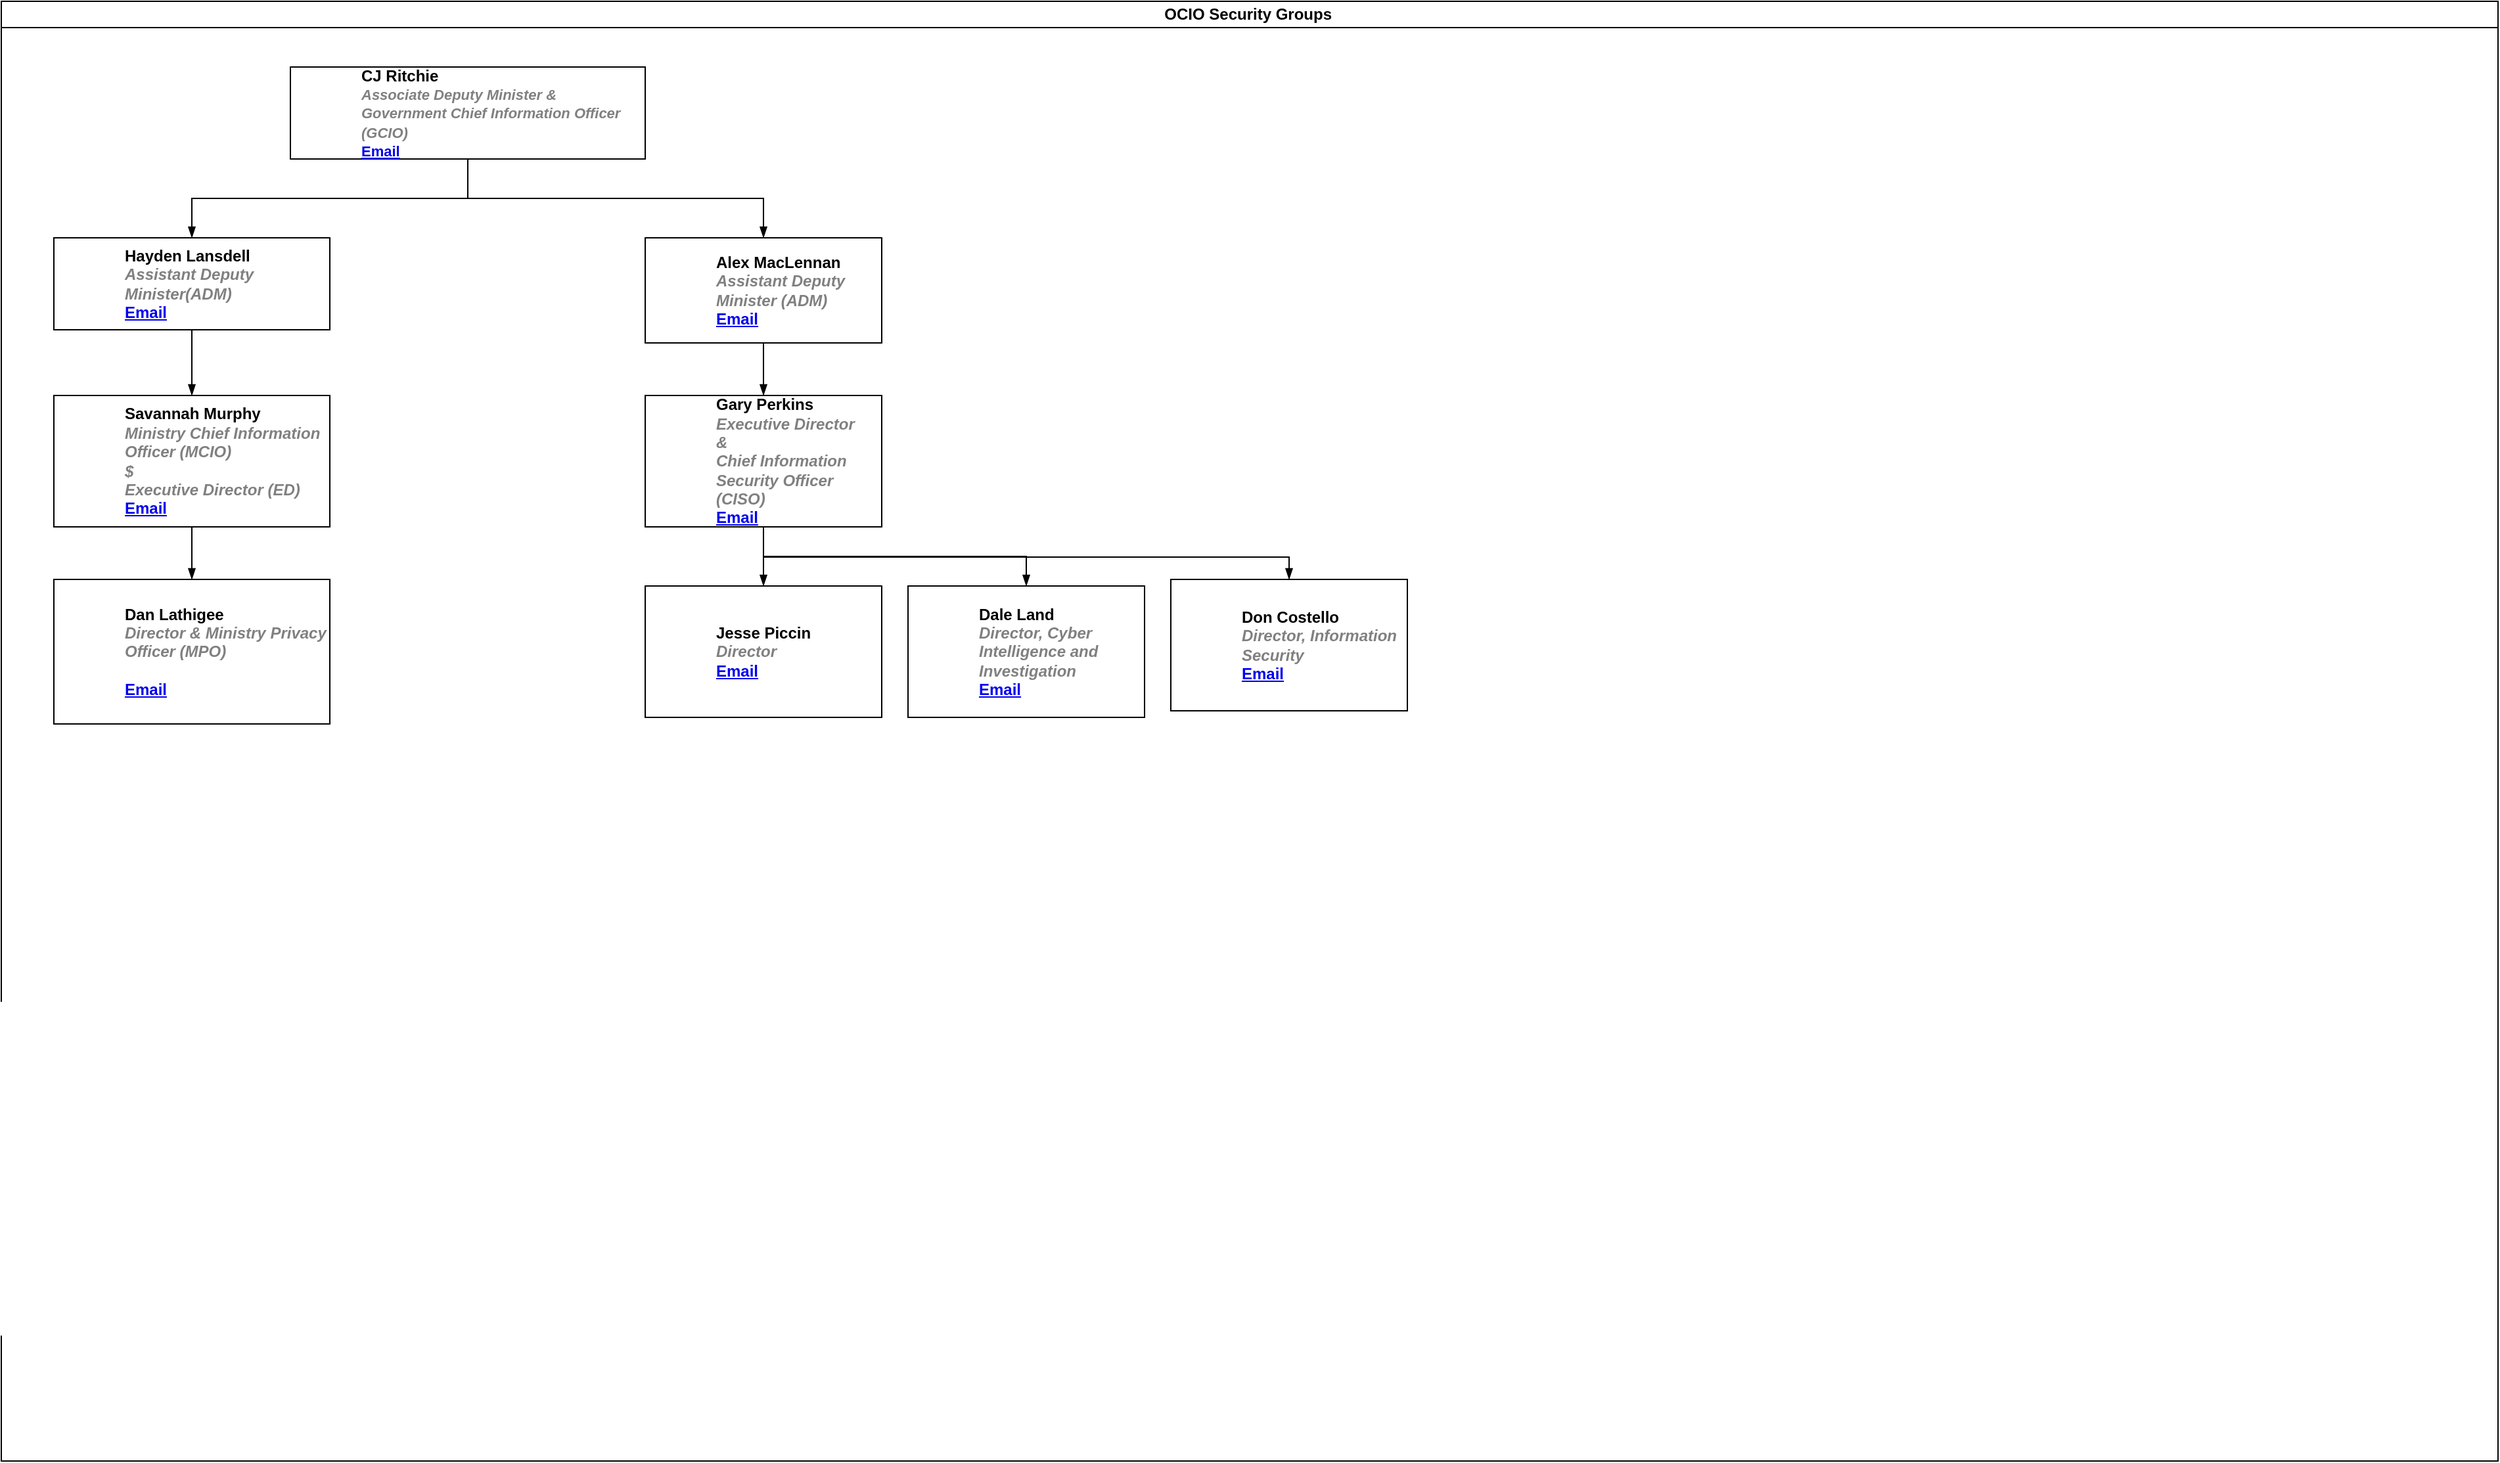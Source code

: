<mxfile version="15.2.9" type="github" pages="3">
  <diagram id="prtHgNgQTEPvFCAcTncT" name="OCIO-org chart">
    <mxGraphModel dx="868" dy="450" grid="1" gridSize="10" guides="1" tooltips="1" connect="1" arrows="1" fold="1" page="1" pageScale="1" pageWidth="827" pageHeight="1169" math="0" shadow="0">
      <root>
        <mxCell id="0" />
        <mxCell id="1" parent="0" />
        <mxCell id="dNxyNK7c78bLwvsdeMH5-11" value="OCIO Security Groups&amp;nbsp;" style="swimlane;html=1;startSize=20;horizontal=1;containerType=tree;glass=0;" parent="1" vertex="1">
          <mxGeometry x="210" y="89" width="1900" height="1111" as="geometry" />
        </mxCell>
        <UserObject label="%name%&lt;br&gt;&lt;i style=&quot;color: gray ; font-size: 11px&quot;&gt;%position%&lt;/i&gt;&lt;br&gt;&lt;a href=&quot;mailto:%email%&quot; style=&quot;font-size: 11px&quot;&gt;Email&lt;/a&gt;" name="CJ Ritchie" position="Associate Deputy Minister &amp; Government Chief Information Officer (GCIO)" email="CJ.Ritchie@gov.bc.ca" placeholders="1" organization="CIO - Office of the Associate Deputy Minister and Government Chief Information Officer&#xa;" id="dNxyNK7c78bLwvsdeMH5-12">
          <mxCell style="label;whiteSpace=wrap;html=1;rounded=0;glass=0;treeMoving=1;treeFolding=1;" parent="dNxyNK7c78bLwvsdeMH5-11" vertex="1">
            <mxGeometry x="220" y="50" width="270" height="70" as="geometry" />
          </mxCell>
        </UserObject>
        <mxCell id="dNxyNK7c78bLwvsdeMH5-13" value="" style="endArrow=blockThin;endFill=1;fontSize=11;edgeStyle=elbowEdgeStyle;elbow=vertical;rounded=0;" parent="dNxyNK7c78bLwvsdeMH5-11" source="dNxyNK7c78bLwvsdeMH5-12" target="dNxyNK7c78bLwvsdeMH5-14" edge="1">
          <mxGeometry relative="1" as="geometry" />
        </mxCell>
        <UserObject label="%name%&lt;br&gt;&lt;i style=&quot;color: gray&quot;&gt;%position%&lt;/i&gt;&lt;br&gt;&lt;a href=&quot;mailto:%email%&quot;&gt;Email&lt;/a&gt;" name="Hayden Lansdell" position="Assistant Deputy Minister(ADM)" email="hayden.lansdell@gov.bc.ca" placeholders="1" organization="DPD - Digital Platform and Data" id="dNxyNK7c78bLwvsdeMH5-14">
          <mxCell style="label;whiteSpace=wrap;html=1;rounded=0;glass=0;treeFolding=1;treeMoving=1;" parent="dNxyNK7c78bLwvsdeMH5-11" vertex="1">
            <mxGeometry x="40" y="180" width="210" height="70" as="geometry" />
          </mxCell>
        </UserObject>
        <mxCell id="dNxyNK7c78bLwvsdeMH5-15" value="" style="endArrow=blockThin;endFill=1;fontSize=11;edgeStyle=elbowEdgeStyle;elbow=vertical;rounded=0;" parent="dNxyNK7c78bLwvsdeMH5-11" source="dNxyNK7c78bLwvsdeMH5-12" target="dNxyNK7c78bLwvsdeMH5-16" edge="1">
          <mxGeometry relative="1" as="geometry" />
        </mxCell>
        <UserObject label="%name%&lt;br&gt;&lt;i style=&quot;color: gray&quot;&gt;%position%&lt;/i&gt;&lt;br&gt;&lt;a href=&quot;mailto:%email%&quot;&gt;Email&lt;/a&gt;" name="Alex MacLennan" position="Assistant Deputy Minister (ADM)" email="Alex.MacLennan@gov.bc.ca" placeholders="1" organization="ES-ADMO - OCIO Enterprise Services" id="dNxyNK7c78bLwvsdeMH5-16">
          <mxCell style="label;whiteSpace=wrap;html=1;rounded=0;glass=0;treeFolding=1;treeMoving=1;" parent="dNxyNK7c78bLwvsdeMH5-11" vertex="1">
            <mxGeometry x="490" y="180" width="180" height="80" as="geometry" />
          </mxCell>
        </UserObject>
        <mxCell id="v73PsxsPgjeirW-ovo98-2" value="" style="endArrow=blockThin;endFill=1;fontSize=11;edgeStyle=elbowEdgeStyle;elbow=vertical;rounded=0;entryX=0.5;entryY=0;entryDx=0;entryDy=0;" parent="dNxyNK7c78bLwvsdeMH5-11" target="v73PsxsPgjeirW-ovo98-3" edge="1">
          <mxGeometry relative="1" as="geometry">
            <mxPoint x="145" y="250" as="sourcePoint" />
          </mxGeometry>
        </mxCell>
        <UserObject label="%name%&lt;br&gt;&lt;i style=&quot;color: gray&quot;&gt;%position%&lt;/i&gt;&lt;br&gt;&lt;a href=&quot;mailto:%email%&quot;&gt;Email&lt;/a&gt;" name="Savannah Murphy" position="Ministry Chief Information Officer (MCIO)&#xa;$ &#xa;Executive Director (ED)" email="Savannah.Murphy@gov.bc.ca" placeholders="1" organization="Information Management Branch" id="v73PsxsPgjeirW-ovo98-3">
          <mxCell style="label;whiteSpace=wrap;html=1;rounded=0;glass=0;treeFolding=1;treeMoving=1;" parent="dNxyNK7c78bLwvsdeMH5-11" vertex="1">
            <mxGeometry x="40" y="300" width="210" height="100" as="geometry" />
          </mxCell>
        </UserObject>
        <mxCell id="v73PsxsPgjeirW-ovo98-4" value="" style="endArrow=blockThin;endFill=1;fontSize=11;edgeStyle=elbowEdgeStyle;elbow=vertical;rounded=0;" parent="dNxyNK7c78bLwvsdeMH5-11" source="v73PsxsPgjeirW-ovo98-3" target="v73PsxsPgjeirW-ovo98-5" edge="1">
          <mxGeometry relative="1" as="geometry">
            <mxPoint x="170" y="330" as="sourcePoint" />
          </mxGeometry>
        </mxCell>
        <UserObject label="%name%&lt;br&gt;&lt;i style=&quot;color: gray&quot;&gt;%position%&lt;/i&gt;&lt;br&gt;&lt;a href=&quot;mailto:%email%&quot;&gt;Email&lt;/a&gt;" name="Dan Lathigee" position="Director &amp; Ministry Privacy Officer (MPO)&#xa;" email="Dan.Lathigee@gov.bc.ca" placeholders="1" organization="IMB Information Privacy and Security" id="v73PsxsPgjeirW-ovo98-5">
          <mxCell style="label;whiteSpace=wrap;html=1;rounded=0;glass=0;treeFolding=1;treeMoving=1;" parent="dNxyNK7c78bLwvsdeMH5-11" vertex="1">
            <mxGeometry x="40" y="440" width="210" height="110" as="geometry" />
          </mxCell>
        </UserObject>
        <mxCell id="v73PsxsPgjeirW-ovo98-14" value="" style="endArrow=blockThin;endFill=1;fontSize=11;edgeStyle=elbowEdgeStyle;elbow=vertical;rounded=0;" parent="dNxyNK7c78bLwvsdeMH5-11" source="dNxyNK7c78bLwvsdeMH5-16" target="v73PsxsPgjeirW-ovo98-15" edge="1">
          <mxGeometry relative="1" as="geometry">
            <mxPoint x="395" y="200" as="sourcePoint" />
          </mxGeometry>
        </mxCell>
        <UserObject label="%name%&lt;br&gt;&lt;i style=&quot;color: gray&quot;&gt;%position%&lt;/i&gt;&lt;br&gt;&lt;a href=&quot;mailto:%email%&quot;&gt;Email&lt;/a&gt;" name="Gary Perkins" position="Executive Director &#xa;&amp;&#xa;Chief Information Security Officer (CISO)" email="Gary.Perkins@gov.bc.ca" placeholders="1" organization="ES-ISB - Information Security" id="v73PsxsPgjeirW-ovo98-15">
          <mxCell style="label;whiteSpace=wrap;html=1;rounded=0;glass=0;treeFolding=1;treeMoving=1;" parent="dNxyNK7c78bLwvsdeMH5-11" vertex="1">
            <mxGeometry x="490" y="300" width="180" height="100" as="geometry" />
          </mxCell>
        </UserObject>
        <mxCell id="v73PsxsPgjeirW-ovo98-20" value="" style="endArrow=blockThin;endFill=1;fontSize=11;edgeStyle=elbowEdgeStyle;elbow=vertical;rounded=0;" parent="dNxyNK7c78bLwvsdeMH5-11" source="v73PsxsPgjeirW-ovo98-15" target="v73PsxsPgjeirW-ovo98-21" edge="1">
          <mxGeometry relative="1" as="geometry">
            <mxPoint x="622" y="322" as="sourcePoint" />
          </mxGeometry>
        </mxCell>
        <UserObject label="%name%&lt;br&gt;&lt;i style=&quot;color: gray&quot;&gt;%position%&lt;/i&gt;&lt;br&gt;&lt;a href=&quot;mailto:%email%&quot;&gt;Email&lt;/a&gt;" name="Jesse Piccin" position="Director" email="Jesse.Piccin@gov.bc.ca" placeholders="1" organization="ADMS - Access &amp; Directory Management Services" id="v73PsxsPgjeirW-ovo98-21">
          <mxCell style="label;whiteSpace=wrap;html=1;rounded=0;glass=0;treeFolding=1;treeMoving=1;" parent="dNxyNK7c78bLwvsdeMH5-11" vertex="1">
            <mxGeometry x="490" y="445" width="180" height="100" as="geometry" />
          </mxCell>
        </UserObject>
        <mxCell id="v73PsxsPgjeirW-ovo98-22" value="" style="endArrow=blockThin;endFill=1;fontSize=11;edgeStyle=elbowEdgeStyle;elbow=vertical;rounded=0;" parent="dNxyNK7c78bLwvsdeMH5-11" source="v73PsxsPgjeirW-ovo98-15" target="v73PsxsPgjeirW-ovo98-23" edge="1">
          <mxGeometry relative="1" as="geometry">
            <mxPoint x="622" y="322" as="sourcePoint" />
          </mxGeometry>
        </mxCell>
        <UserObject label="%name%&lt;br&gt;&lt;i style=&quot;color: gray&quot;&gt;%position%&lt;/i&gt;&lt;br&gt;&lt;a href=&quot;mailto:%email%&quot;&gt;Email&lt;/a&gt;" name="Dale Land" position="Director, Cyber Intelligence and Investigation" email="Dale.Land@gov.bc.ca" placeholders="1" organization="ITSECOPS - IT Security Operations&#xa;&amp;&#xa;SIIRT - Security Investigations and Incident Response" id="v73PsxsPgjeirW-ovo98-23">
          <mxCell style="label;whiteSpace=wrap;html=1;rounded=0;glass=0;treeFolding=1;treeMoving=1;" parent="dNxyNK7c78bLwvsdeMH5-11" vertex="1">
            <mxGeometry x="690" y="445" width="180" height="100" as="geometry" />
          </mxCell>
        </UserObject>
        <mxCell id="v73PsxsPgjeirW-ovo98-24" value="" style="endArrow=blockThin;endFill=1;fontSize=11;edgeStyle=elbowEdgeStyle;elbow=vertical;rounded=0;" parent="dNxyNK7c78bLwvsdeMH5-11" source="v73PsxsPgjeirW-ovo98-15" target="v73PsxsPgjeirW-ovo98-25" edge="1">
          <mxGeometry relative="1" as="geometry">
            <mxPoint x="622" y="322" as="sourcePoint" />
            <Array as="points">
              <mxPoint x="780" y="423" />
            </Array>
          </mxGeometry>
        </mxCell>
        <UserObject label="%name%&lt;br&gt;&lt;i style=&quot;color: gray&quot;&gt;%position%&lt;/i&gt;&lt;br&gt;&lt;a href=&quot;mailto:%email%&quot;&gt;Email&lt;/a&gt;" name="Don Costello" position="Director, Information Security" email="Don.Costello@gov.bc.ca" placeholders="1" organization="ADVSVCS - Advisory Services" id="v73PsxsPgjeirW-ovo98-25">
          <mxCell style="label;whiteSpace=wrap;html=1;rounded=0;glass=0;treeFolding=1;treeMoving=1;" parent="dNxyNK7c78bLwvsdeMH5-11" vertex="1">
            <mxGeometry x="890" y="440" width="180" height="100" as="geometry" />
          </mxCell>
        </UserObject>
      </root>
    </mxGraphModel>
  </diagram>
  <diagram id="ucI1gstZumHgKtb_26d9" name="ISP-Information Privacy and Security org chart">
    <mxGraphModel dx="868" dy="1550" grid="1" gridSize="10" guides="1" tooltips="1" connect="1" arrows="1" fold="1" page="1" pageScale="1" pageWidth="850" pageHeight="1100" math="0" shadow="0">
      <root>
        <mxCell id="qZ4l3li3OhjKVmUn_5Yf-0" />
        <mxCell id="qZ4l3li3OhjKVmUn_5Yf-1" parent="qZ4l3li3OhjKVmUn_5Yf-0" />
        <UserObject label="Garry Mierzuak&lt;br&gt;&lt;i style=&quot;color: gray&quot;&gt;Ministry Information Security Officer (MISO)&lt;/i&gt;&lt;br&gt;&lt;a href=&quot;mailto:Garry.Mierzuak@gov.bc.ca&quot;&gt;Email&lt;/a&gt;" name="Garry Mierzuak" position="Ministry Information Security Officer (MISO)" email="Garry.Mierzuak@gov.bc.ca" placeholders="1" organization="IMB Information Privacy and Security" id="SdTfen1lz5qg2SUIvMbw-0">
          <mxCell style="label;whiteSpace=wrap;html=1;rounded=0;glass=0;treeFolding=1;treeMoving=1;" parent="qZ4l3li3OhjKVmUn_5Yf-1" vertex="1">
            <mxGeometry x="350" y="80" width="210" height="100" as="geometry" />
          </mxCell>
        </UserObject>
        <mxCell id="dvrZ-WcR8MNvTjGQvd33-0" value="" style="endArrow=blockThin;endFill=1;fontSize=11;edgeStyle=elbowEdgeStyle;elbow=vertical;rounded=0;exitX=0.5;exitY=1;exitDx=0;exitDy=0;" parent="qZ4l3li3OhjKVmUn_5Yf-1" source="SdTfen1lz5qg2SUIvMbw-0" target="dvrZ-WcR8MNvTjGQvd33-1" edge="1">
          <mxGeometry relative="1" as="geometry">
            <mxPoint x="187" y="734" as="sourcePoint" />
          </mxGeometry>
        </mxCell>
        <UserObject label="Paul Rai&lt;br&gt;&lt;i style=&quot;color: gray&quot;&gt;Senior Security Analyst&lt;/i&gt;&lt;br&gt;&lt;a href=&quot;mailto:Paul.Rai@gov.bc.ca&quot;&gt;Email&lt;/a&gt;" name="Paul Rai" position="Senior Security Analyst" email="Paul.Rai@gov.bc.ca" placeholders="1" organization="IMB Information Privacy and Security" id="dvrZ-WcR8MNvTjGQvd33-1">
          <mxCell style="label;whiteSpace=wrap;html=1;rounded=0;glass=0;treeFolding=1;treeMoving=1;" parent="qZ4l3li3OhjKVmUn_5Yf-1" vertex="1">
            <mxGeometry x="350" y="340" width="210" height="100" as="geometry" />
          </mxCell>
        </UserObject>
        <mxCell id="dvrZ-WcR8MNvTjGQvd33-2" value="" style="endArrow=blockThin;endFill=1;fontSize=11;edgeStyle=elbowEdgeStyle;elbow=vertical;rounded=0;exitX=0.5;exitY=1;exitDx=0;exitDy=0;" parent="qZ4l3li3OhjKVmUn_5Yf-1" source="SdTfen1lz5qg2SUIvMbw-0" target="dvrZ-WcR8MNvTjGQvd33-3" edge="1">
          <mxGeometry relative="1" as="geometry">
            <mxPoint x="187" y="734" as="sourcePoint" />
            <Array as="points">
              <mxPoint x="500" y="230" />
              <mxPoint x="450" y="510" />
            </Array>
          </mxGeometry>
        </mxCell>
        <UserObject label="Ariadne Powell&lt;br&gt;&lt;i style=&quot;color: gray&quot;&gt;Senior Security Analyst&lt;/i&gt;&lt;br&gt;&lt;a href=&quot;mailto:Ariadne.Powell@gov.bc.ca&quot;&gt;Email&lt;/a&gt;" name="Ariadne Powell" position="Senior Security Analyst" email="Ariadne.Powell@gov.bc.ca" placeholders="1" organization="IMB Information Privacy and Security" id="dvrZ-WcR8MNvTjGQvd33-3">
          <mxCell style="label;whiteSpace=wrap;html=1;rounded=0;glass=0;treeFolding=1;treeMoving=1;" parent="qZ4l3li3OhjKVmUn_5Yf-1" vertex="1">
            <mxGeometry x="600" y="340" width="210" height="100" as="geometry" />
          </mxCell>
        </UserObject>
        <UserObject label="Calder Brown&lt;br&gt;&lt;i style=&quot;color: gray&quot;&gt;Senior Security Analyst&lt;/i&gt;&lt;br&gt;&lt;a href=&quot;mailto:Calder.Brown@gov.bc.ca&quot;&gt;Email&lt;/a&gt;" name="Calder Brown" position="Senior Security Analyst" email="Calder.Brown@gov.bc.ca" placeholders="1" organization="IMB Information Privacy and Security" id="dvrZ-WcR8MNvTjGQvd33-4">
          <mxCell style="label;whiteSpace=wrap;html=1;rounded=0;glass=0;treeFolding=1;treeMoving=1;" parent="qZ4l3li3OhjKVmUn_5Yf-1" vertex="1">
            <mxGeometry x="100" y="340" width="210" height="100" as="geometry" />
          </mxCell>
        </UserObject>
        <mxCell id="dvrZ-WcR8MNvTjGQvd33-5" value="" style="endArrow=blockThin;endFill=1;fontSize=11;edgeStyle=elbowEdgeStyle;elbow=vertical;rounded=0;exitX=0.5;exitY=1;exitDx=0;exitDy=0;entryX=0.5;entryY=0;entryDx=0;entryDy=0;" parent="qZ4l3li3OhjKVmUn_5Yf-1" source="SdTfen1lz5qg2SUIvMbw-0" target="dvrZ-WcR8MNvTjGQvd33-4" edge="1">
          <mxGeometry relative="1" as="geometry">
            <mxPoint x="445" y="470" as="sourcePoint" />
            <mxPoint x="705" y="570" as="targetPoint" />
            <Array as="points">
              <mxPoint x="380" y="230" />
              <mxPoint x="310" y="510" />
            </Array>
          </mxGeometry>
        </mxCell>
        <UserObject label="Dan Lathigee&lt;br&gt;&lt;i style=&quot;color: gray&quot;&gt;Director &amp;amp; Ministry Privacy Officer (MPO)&#xa;&lt;/i&gt;&lt;br&gt;&lt;a href=&quot;mailto:Dan.Lathigee@gov.bc.ca&quot;&gt;Email&lt;/a&gt;" name="Dan Lathigee" position="Director &amp; Ministry Privacy Officer (MPO)&#xa;" email="Dan.Lathigee@gov.bc.ca" placeholders="1" organization="IMB Information Privacy and Security" id="R9Cr3xqox11sZa4VE1uC-0">
          <mxCell style="label;whiteSpace=wrap;html=1;rounded=0;glass=0;treeFolding=1;treeMoving=1;" vertex="1" parent="qZ4l3li3OhjKVmUn_5Yf-1">
            <mxGeometry x="350" y="-120" width="210" height="110" as="geometry" />
          </mxCell>
        </UserObject>
        <mxCell id="oMF8QTFkqLxiqysbtOMA-1" value="" style="endArrow=blockThin;endFill=1;fontSize=11;edgeStyle=elbowEdgeStyle;elbow=vertical;rounded=0;exitX=0.5;exitY=1;exitDx=0;exitDy=0;" edge="1" parent="qZ4l3li3OhjKVmUn_5Yf-1" source="R9Cr3xqox11sZa4VE1uC-0">
          <mxGeometry relative="1" as="geometry">
            <mxPoint x="355" y="639" as="sourcePoint" />
            <mxPoint x="455" y="80" as="targetPoint" />
          </mxGeometry>
        </mxCell>
        <mxCell id="1ly8iMYacWjRFcpsfIwy-0" value="ISP-Information Privacy and Security" style="swimlane;html=1;startSize=20;horizontal=1;containerType=tree;glass=0;" vertex="1" parent="qZ4l3li3OhjKVmUn_5Yf-1">
          <mxGeometry y="-240" width="850" height="730" as="geometry" />
        </mxCell>
      </root>
    </mxGraphModel>
  </diagram>
  <diagram id="vDOXWKOzfigFdYHw0v1W" name="Advisory Services">
    <mxGraphModel dx="868" dy="2650" grid="1" gridSize="10" guides="1" tooltips="1" connect="1" arrows="1" fold="1" page="1" pageScale="1" pageWidth="850" pageHeight="1100" math="0" shadow="0">
      <root>
        <mxCell id="rqQ3qo8qsGK3bOTKJYbh-0" />
        <mxCell id="rqQ3qo8qsGK3bOTKJYbh-1" parent="rqQ3qo8qsGK3bOTKJYbh-0" />
        <UserObject label="Brian Horncastle&lt;br&gt;&lt;i style=&quot;color: gray&quot;&gt;Manager, VRM&lt;/i&gt;&lt;br&gt;&lt;a href=&quot;mailto:Brian.Horncastle@gov.bc.ca&quot;&gt;Email&lt;/a&gt;" name="Brian Horncastle" position="Manager, VRM" email="Brian.Horncastle@gov.bc.ca" placeholders="1" organization=" VRM - Vulnerability &amp; Risk Management" id="T802JfDfkw4rmRlnb9Lm-0">
          <mxCell style="label;whiteSpace=wrap;html=1;rounded=0;glass=0;treeFolding=1;treeMoving=1;" vertex="1" parent="rqQ3qo8qsGK3bOTKJYbh-1">
            <mxGeometry x="960" y="-840" width="180" height="100" as="geometry" />
          </mxCell>
        </UserObject>
        <UserObject label="Ryan Bluemel&lt;br&gt;&lt;i style=&quot;color: gray&quot;&gt;Senior Security Analyst&lt;/i&gt;&lt;br&gt;&lt;a href=&quot;mailto:Ryan.Bluemel@gov.bc.ca&quot;&gt;Email&lt;/a&gt;" name="Ryan Bluemel" position="Senior Security Analyst" email="Ryan.Bluemel@gov.bc.ca" placeholders="1" organization="VRM - Vulnerability &amp; Risk Management" id="T802JfDfkw4rmRlnb9Lm-1">
          <mxCell style="label;whiteSpace=wrap;html=1;rounded=0;glass=0;treeFolding=1;treeMoving=1;" vertex="1" parent="rqQ3qo8qsGK3bOTKJYbh-1">
            <mxGeometry x="560" y="-680" width="180" height="100" as="geometry" />
          </mxCell>
        </UserObject>
        <UserObject label="Michael Foltinek&lt;br&gt;&lt;i style=&quot;color: gray&quot;&gt;Senior Security Architect&lt;/i&gt;&lt;br&gt;&lt;a href=&quot;mailto:Michael.Foltinek@gov.bc.ca&quot;&gt;Email&lt;/a&gt;" name="Michael Foltinek" position="Senior Security Architect" email="Michael.Foltinek@gov.bc.ca" placeholders="1" organization="VRM - Vulnerability &amp; Risk Management" id="T802JfDfkw4rmRlnb9Lm-2">
          <mxCell style="label;whiteSpace=wrap;html=1;rounded=0;glass=0;treeFolding=1;treeMoving=1;" vertex="1" parent="rqQ3qo8qsGK3bOTKJYbh-1">
            <mxGeometry x="750" y="-680" width="180" height="100" as="geometry" />
          </mxCell>
        </UserObject>
        <UserObject label="Joe Lopetrone&lt;br&gt;&lt;i style=&quot;color: gray&quot;&gt;Senior Security Analyst&lt;/i&gt;&lt;br&gt;&lt;a href=&quot;mailto:&quot;&gt;Email&lt;/a&gt;" name="Joe Lopetrone" position="Senior Security Analyst" email="" placeholders="1" organization="VRM - Vulnerability &amp; Risk Management" id="T802JfDfkw4rmRlnb9Lm-3">
          <mxCell style="label;whiteSpace=wrap;html=1;rounded=0;glass=0;treeFolding=1;treeMoving=1;" vertex="1" parent="rqQ3qo8qsGK3bOTKJYbh-1">
            <mxGeometry x="940" y="-680" width="180" height="100" as="geometry" />
          </mxCell>
        </UserObject>
        <UserObject label="Gary Merrick&lt;br&gt;&lt;i style=&quot;color: gray&quot;&gt;Senior Security Analyst&lt;/i&gt;&lt;br&gt;&lt;a href=&quot;mailto:Gary.Merrick@gov.bc.ca&quot;&gt;Email&lt;/a&gt;" name="Gary Merrick" position="Senior Security Analyst" email="Gary.Merrick@gov.bc.ca" placeholders="1" organization="VRM - Vulnerability &amp; Risk Management" id="T802JfDfkw4rmRlnb9Lm-4">
          <mxCell style="label;whiteSpace=wrap;html=1;rounded=0;glass=0;treeFolding=1;treeMoving=1;" vertex="1" parent="rqQ3qo8qsGK3bOTKJYbh-1">
            <mxGeometry x="1130" y="-680" width="180" height="100" as="geometry" />
          </mxCell>
        </UserObject>
        <UserObject label="Don Costello&lt;br&gt;&lt;i style=&quot;color: gray&quot;&gt;Director, Information Security&lt;/i&gt;&lt;br&gt;&lt;a href=&quot;mailto:Don.Costello@gov.bc.ca&quot;&gt;Email&lt;/a&gt;" name="Don Costello" position="Director, Information Security" email="Don.Costello@gov.bc.ca" placeholders="1" organization="ADVSVCS - Advisory Services" id="xZGKURcxJj9vhPXbA276-0">
          <mxCell style="label;whiteSpace=wrap;html=1;rounded=0;glass=0;treeFolding=1;treeMoving=1;" vertex="1" parent="rqQ3qo8qsGK3bOTKJYbh-1">
            <mxGeometry x="1160" y="-1000" width="180" height="80" as="geometry" />
          </mxCell>
        </UserObject>
        <mxCell id="XgKBMb3x8BXF8PC0vtIP-0" value="" style="endArrow=blockThin;endFill=1;fontSize=11;edgeStyle=elbowEdgeStyle;elbow=vertical;rounded=0;entryX=0.5;entryY=0;entryDx=0;entryDy=0;exitX=0.5;exitY=1;exitDx=0;exitDy=0;" edge="1" parent="rqQ3qo8qsGK3bOTKJYbh-1" source="xZGKURcxJj9vhPXbA276-0" target="T802JfDfkw4rmRlnb9Lm-0">
          <mxGeometry relative="1" as="geometry">
            <mxPoint x="1230" y="-890" as="sourcePoint" />
            <mxPoint x="1040" y="-840" as="targetPoint" />
          </mxGeometry>
        </mxCell>
        <mxCell id="XgKBMb3x8BXF8PC0vtIP-1" value="" style="endArrow=blockThin;endFill=1;fontSize=11;edgeStyle=elbowEdgeStyle;elbow=vertical;rounded=0;exitX=0.5;exitY=1;exitDx=0;exitDy=0;entryX=0.5;entryY=0;entryDx=0;entryDy=0;" edge="1" parent="rqQ3qo8qsGK3bOTKJYbh-1" source="xZGKURcxJj9vhPXbA276-0" target="lxsl5r0ngIAoYixiZqqR-0">
          <mxGeometry relative="1" as="geometry">
            <mxPoint x="1230" y="-890" as="sourcePoint" />
            <mxPoint x="1310" y="-840" as="targetPoint" />
          </mxGeometry>
        </mxCell>
        <mxCell id="FQNXtCQWKW9u08r3h9mG-0" value="" style="endArrow=blockThin;endFill=1;fontSize=11;edgeStyle=elbowEdgeStyle;elbow=vertical;rounded=0;exitX=0.5;exitY=1;exitDx=0;exitDy=0;entryX=0.5;entryY=0;entryDx=0;entryDy=0;" edge="1" parent="rqQ3qo8qsGK3bOTKJYbh-1" source="T802JfDfkw4rmRlnb9Lm-0" target="T802JfDfkw4rmRlnb9Lm-1">
          <mxGeometry relative="1" as="geometry">
            <mxPoint x="660" y="-720" as="sourcePoint" />
            <mxPoint x="660" y="-680" as="targetPoint" />
          </mxGeometry>
        </mxCell>
        <mxCell id="FQNXtCQWKW9u08r3h9mG-1" value="" style="endArrow=blockThin;endFill=1;fontSize=11;edgeStyle=elbowEdgeStyle;elbow=vertical;rounded=0;" edge="1" parent="rqQ3qo8qsGK3bOTKJYbh-1">
          <mxGeometry relative="1" as="geometry">
            <mxPoint x="1050" y="-730" as="sourcePoint" />
            <mxPoint x="840" y="-680" as="targetPoint" />
            <Array as="points">
              <mxPoint x="950" y="-710" />
            </Array>
          </mxGeometry>
        </mxCell>
        <mxCell id="FQNXtCQWKW9u08r3h9mG-2" value="" style="endArrow=blockThin;endFill=1;fontSize=11;edgeStyle=elbowEdgeStyle;elbow=vertical;rounded=0;entryX=0.5;entryY=0;entryDx=0;entryDy=0;" edge="1" parent="rqQ3qo8qsGK3bOTKJYbh-1" target="T802JfDfkw4rmRlnb9Lm-3">
          <mxGeometry relative="1" as="geometry">
            <mxPoint x="1050" y="-740" as="sourcePoint" />
            <mxPoint x="1040" y="-680" as="targetPoint" />
            <Array as="points">
              <mxPoint x="1060" y="-710" />
            </Array>
          </mxGeometry>
        </mxCell>
        <mxCell id="FQNXtCQWKW9u08r3h9mG-3" value="" style="endArrow=blockThin;endFill=1;fontSize=11;edgeStyle=elbowEdgeStyle;elbow=vertical;rounded=0;" edge="1" parent="rqQ3qo8qsGK3bOTKJYbh-1">
          <mxGeometry relative="1" as="geometry">
            <mxPoint x="1050" y="-740" as="sourcePoint" />
            <mxPoint x="1230" y="-680" as="targetPoint" />
          </mxGeometry>
        </mxCell>
        <mxCell id="-0Sq7_ZNC0-nOio30Pgc-0" value="VRM-Vulnerability and Risk Management" style="swimlane;html=1;startSize=20;horizontal=1;containerType=tree;glass=0;" vertex="1" parent="rqQ3qo8qsGK3bOTKJYbh-1">
          <mxGeometry x="520" y="-1110" width="1840" height="730" as="geometry" />
        </mxCell>
        <UserObject label="Trace Muldoon&lt;br&gt;&lt;i style=&quot;color: gray&quot;&gt;Manager, Security Governance $ Engagement/Awareness&lt;/i&gt;&lt;br&gt;&lt;a href=&quot;mailto:Trace.Muldoon@gov.bc.ca&quot;&gt;Email&lt;/a&gt;" name="Trace Muldoon" position="Manager, Security Governance $ Engagement/Awareness" email="Trace.Muldoon@gov.bc.ca" placeholders="1" organization="SECAWARE - Security Awareness" id="lxsl5r0ngIAoYixiZqqR-0">
          <mxCell style="label;whiteSpace=wrap;html=1;rounded=0;glass=0;treeFolding=1;treeMoving=1;" vertex="1" parent="-0Sq7_ZNC0-nOio30Pgc-0">
            <mxGeometry x="860" y="260" width="220" height="100" as="geometry" />
          </mxCell>
        </UserObject>
        <UserObject label="Bonnie Beyea&lt;br&gt;&lt;i style=&quot;color: gray&quot;&gt;Senior Security Analyst&lt;/i&gt;&lt;br&gt;&lt;a href=&quot;mailto:Bonnie.Beyea@gov.bc.ca&quot;&gt;Email&lt;/a&gt;" name="Bonnie Beyea" position="Senior Security Analyst" email="Bonnie.Beyea@gov.bc.ca" placeholders="1" organization="SECAWARE - Security Awareness" id="Ec1Sfc6E9cO8bSWa9kFR-0">
          <mxCell style="label;whiteSpace=wrap;html=1;rounded=0;glass=0;treeFolding=1;treeMoving=1;" vertex="1" parent="rqQ3qo8qsGK3bOTKJYbh-1">
            <mxGeometry x="1360" y="-681" width="180" height="100" as="geometry" />
          </mxCell>
        </UserObject>
        <mxCell id="Ec1Sfc6E9cO8bSWa9kFR-1" value="" style="endArrow=blockThin;endFill=1;fontSize=11;edgeStyle=elbowEdgeStyle;elbow=vertical;rounded=0;entryX=0.5;entryY=0;entryDx=0;entryDy=0;" edge="1" parent="rqQ3qo8qsGK3bOTKJYbh-1" target="Ec1Sfc6E9cO8bSWa9kFR-0">
          <mxGeometry relative="1" as="geometry">
            <mxPoint x="1490" y="-740" as="sourcePoint" />
            <Array as="points">
              <mxPoint x="1460" y="-720" />
              <mxPoint x="1670" y="-800" />
            </Array>
          </mxGeometry>
        </mxCell>
        <UserObject label="Mackenzie Friesen&lt;br&gt;&lt;i style=&quot;color: gray&quot;&gt;Security Analyst&lt;/i&gt;&lt;br&gt;&lt;a href=&quot;mailto:Mackenzie.Friesen@gov.bc.ca&quot;&gt;Email&lt;/a&gt;" name="Mackenzie Friesen" position="Security Analyst" email="Mackenzie.Friesen@gov.bc.ca" placeholders="1" organization="SECAWARE - Security Awareness" id="Ec1Sfc6E9cO8bSWa9kFR-2">
          <mxCell style="label;whiteSpace=wrap;html=1;rounded=0;glass=0;treeFolding=1;treeMoving=1;" vertex="1" parent="rqQ3qo8qsGK3bOTKJYbh-1">
            <mxGeometry x="1550" y="-681" width="180" height="100" as="geometry" />
          </mxCell>
        </UserObject>
        <mxCell id="Ec1Sfc6E9cO8bSWa9kFR-3" value="" style="endArrow=blockThin;endFill=1;fontSize=11;edgeStyle=elbowEdgeStyle;elbow=vertical;rounded=0;entryX=0.5;entryY=0;entryDx=0;entryDy=0;exitX=0.5;exitY=1;exitDx=0;exitDy=0;" edge="1" parent="rqQ3qo8qsGK3bOTKJYbh-1" target="Ec1Sfc6E9cO8bSWa9kFR-2" source="lxsl5r0ngIAoYixiZqqR-0">
          <mxGeometry relative="1" as="geometry">
            <mxPoint x="1540" y="-800" as="sourcePoint" />
            <Array as="points">
              <mxPoint x="1640" y="-720" />
            </Array>
          </mxGeometry>
        </mxCell>
        <UserObject label="Jarin James&lt;br&gt;&lt;i style=&quot;color: gray&quot;&gt;Security Analyst&lt;/i&gt;&lt;br&gt;&lt;a href=&quot;mailto:Jarin.James@gov.bc.ca&quot;&gt;Email&lt;/a&gt;" name="Jarin James" position="Security Analyst" email="Jarin.James@gov.bc.ca" placeholders="1" organization="SECAWARE - Security Awareness" id="Ec1Sfc6E9cO8bSWa9kFR-4">
          <mxCell style="label;whiteSpace=wrap;html=1;rounded=0;glass=0;treeFolding=1;treeMoving=1;" vertex="1" parent="rqQ3qo8qsGK3bOTKJYbh-1">
            <mxGeometry x="1740" y="-681" width="180" height="100" as="geometry" />
          </mxCell>
        </UserObject>
        <mxCell id="Ec1Sfc6E9cO8bSWa9kFR-5" value="" style="endArrow=blockThin;endFill=1;fontSize=11;edgeStyle=elbowEdgeStyle;elbow=vertical;rounded=0;exitX=0.5;exitY=1;exitDx=0;exitDy=0;" edge="1" parent="rqQ3qo8qsGK3bOTKJYbh-1" target="Ec1Sfc6E9cO8bSWa9kFR-6" source="lxsl5r0ngIAoYixiZqqR-0">
          <mxGeometry relative="1" as="geometry">
            <mxPoint x="1540" y="-800" as="sourcePoint" />
            <Array as="points">
              <mxPoint x="1630" y="-720" />
              <mxPoint x="1670" y="-800" />
            </Array>
          </mxGeometry>
        </mxCell>
        <UserObject label="Kristina Petrosyan&lt;br&gt;&lt;i style=&quot;color: gray&quot;&gt;Senior Security Analyst&lt;/i&gt;&lt;br&gt;&lt;a href=&quot;mailto:Kristina.Petrosyan@gov.bc.ca&quot;&gt;Email&lt;/a&gt;" name="Kristina Petrosyan" position="Senior Security Analyst" email="Kristina.Petrosyan@gov.bc.ca" placeholders="1" organization="SECAWARE - Security Awareness" id="Ec1Sfc6E9cO8bSWa9kFR-6">
          <mxCell style="label;whiteSpace=wrap;html=1;rounded=0;glass=0;treeFolding=1;treeMoving=1;" vertex="1" parent="rqQ3qo8qsGK3bOTKJYbh-1">
            <mxGeometry x="1930" y="-681" width="180" height="100" as="geometry" />
          </mxCell>
        </UserObject>
        <mxCell id="Ec1Sfc6E9cO8bSWa9kFR-7" value="" style="endArrow=blockThin;endFill=1;fontSize=11;edgeStyle=elbowEdgeStyle;elbow=vertical;rounded=0;exitX=0.5;exitY=1;exitDx=0;exitDy=0;" edge="1" parent="rqQ3qo8qsGK3bOTKJYbh-1" target="Ec1Sfc6E9cO8bSWa9kFR-8" source="lxsl5r0ngIAoYixiZqqR-0">
          <mxGeometry relative="1" as="geometry">
            <mxPoint x="1610" y="-780" as="sourcePoint" />
            <Array as="points">
              <mxPoint x="1610" y="-720" />
              <mxPoint x="1670" y="-800" />
            </Array>
          </mxGeometry>
        </mxCell>
        <UserObject label="Monika Weatherly&lt;br&gt;&lt;i style=&quot;color: gray&quot;&gt;Security Analyst&lt;/i&gt;&lt;br&gt;&lt;a href=&quot;mailto:&quot;&gt;Email&lt;/a&gt;" name="Monika Weatherly" position="Security Analyst" email="" placeholders="1" organization="SECAWARE - Security Awareness" id="Ec1Sfc6E9cO8bSWa9kFR-8">
          <mxCell style="label;whiteSpace=wrap;html=1;rounded=0;glass=0;treeFolding=1;treeMoving=1;" vertex="1" parent="rqQ3qo8qsGK3bOTKJYbh-1">
            <mxGeometry x="2120" y="-681" width="210" height="100" as="geometry" />
          </mxCell>
        </UserObject>
        <mxCell id="Ec1Sfc6E9cO8bSWa9kFR-10" style="edgeStyle=orthogonalEdgeStyle;rounded=0;orthogonalLoop=1;jettySize=auto;html=1;exitX=0.5;exitY=1;exitDx=0;exitDy=0;" edge="1" parent="rqQ3qo8qsGK3bOTKJYbh-1" source="lxsl5r0ngIAoYixiZqqR-0">
          <mxGeometry relative="1" as="geometry">
            <mxPoint x="1831" y="-680" as="targetPoint" />
            <Array as="points">
              <mxPoint x="1490" y="-720" />
              <mxPoint x="1831" y="-720" />
            </Array>
          </mxGeometry>
        </mxCell>
      </root>
    </mxGraphModel>
  </diagram>
</mxfile>
